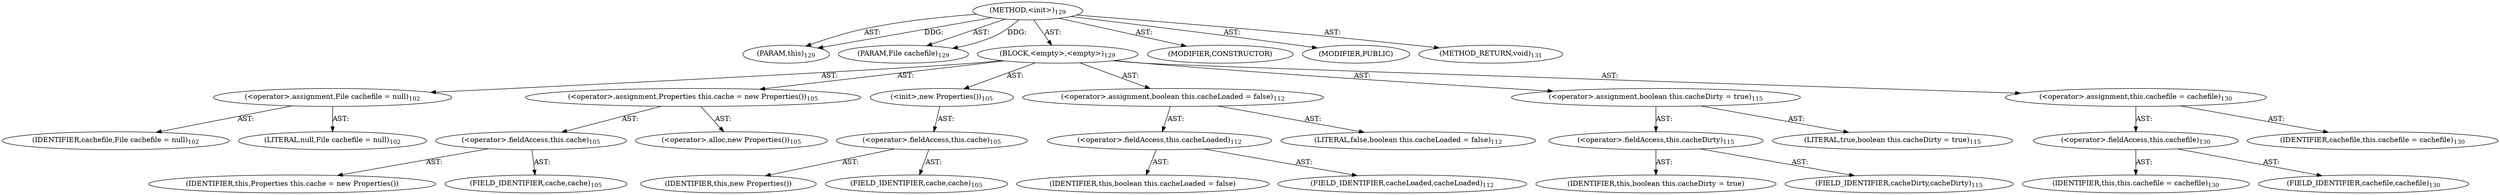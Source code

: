 digraph "&lt;init&gt;" {  
"111669149697" [label = <(METHOD,&lt;init&gt;)<SUB>129</SUB>> ]
"115964116993" [label = <(PARAM,this)<SUB>129</SUB>> ]
"115964116995" [label = <(PARAM,File cachefile)<SUB>129</SUB>> ]
"25769803777" [label = <(BLOCK,&lt;empty&gt;,&lt;empty&gt;)<SUB>129</SUB>> ]
"30064771083" [label = <(&lt;operator&gt;.assignment,File cachefile = null)<SUB>102</SUB>> ]
"68719476743" [label = <(IDENTIFIER,cachefile,File cachefile = null)<SUB>102</SUB>> ]
"90194313219" [label = <(LITERAL,null,File cachefile = null)<SUB>102</SUB>> ]
"30064771084" [label = <(&lt;operator&gt;.assignment,Properties this.cache = new Properties())<SUB>105</SUB>> ]
"30064771085" [label = <(&lt;operator&gt;.fieldAccess,this.cache)<SUB>105</SUB>> ]
"68719476744" [label = <(IDENTIFIER,this,Properties this.cache = new Properties())> ]
"55834574853" [label = <(FIELD_IDENTIFIER,cache,cache)<SUB>105</SUB>> ]
"30064771086" [label = <(&lt;operator&gt;.alloc,new Properties())<SUB>105</SUB>> ]
"30064771087" [label = <(&lt;init&gt;,new Properties())<SUB>105</SUB>> ]
"30064771088" [label = <(&lt;operator&gt;.fieldAccess,this.cache)<SUB>105</SUB>> ]
"68719476745" [label = <(IDENTIFIER,this,new Properties())> ]
"55834574854" [label = <(FIELD_IDENTIFIER,cache,cache)<SUB>105</SUB>> ]
"30064771089" [label = <(&lt;operator&gt;.assignment,boolean this.cacheLoaded = false)<SUB>112</SUB>> ]
"30064771090" [label = <(&lt;operator&gt;.fieldAccess,this.cacheLoaded)<SUB>112</SUB>> ]
"68719476746" [label = <(IDENTIFIER,this,boolean this.cacheLoaded = false)> ]
"55834574855" [label = <(FIELD_IDENTIFIER,cacheLoaded,cacheLoaded)<SUB>112</SUB>> ]
"90194313220" [label = <(LITERAL,false,boolean this.cacheLoaded = false)<SUB>112</SUB>> ]
"30064771091" [label = <(&lt;operator&gt;.assignment,boolean this.cacheDirty = true)<SUB>115</SUB>> ]
"30064771092" [label = <(&lt;operator&gt;.fieldAccess,this.cacheDirty)<SUB>115</SUB>> ]
"68719476747" [label = <(IDENTIFIER,this,boolean this.cacheDirty = true)> ]
"55834574856" [label = <(FIELD_IDENTIFIER,cacheDirty,cacheDirty)<SUB>115</SUB>> ]
"90194313221" [label = <(LITERAL,true,boolean this.cacheDirty = true)<SUB>115</SUB>> ]
"30064771093" [label = <(&lt;operator&gt;.assignment,this.cachefile = cachefile)<SUB>130</SUB>> ]
"30064771094" [label = <(&lt;operator&gt;.fieldAccess,this.cachefile)<SUB>130</SUB>> ]
"68719476737" [label = <(IDENTIFIER,this,this.cachefile = cachefile)<SUB>130</SUB>> ]
"55834574857" [label = <(FIELD_IDENTIFIER,cachefile,cachefile)<SUB>130</SUB>> ]
"68719476748" [label = <(IDENTIFIER,cachefile,this.cachefile = cachefile)<SUB>130</SUB>> ]
"133143986182" [label = <(MODIFIER,CONSTRUCTOR)> ]
"133143986183" [label = <(MODIFIER,PUBLIC)> ]
"128849018881" [label = <(METHOD_RETURN,void)<SUB>131</SUB>> ]
  "111669149697" -> "115964116993"  [ label = "AST: "] 
  "111669149697" -> "115964116995"  [ label = "AST: "] 
  "111669149697" -> "25769803777"  [ label = "AST: "] 
  "111669149697" -> "133143986182"  [ label = "AST: "] 
  "111669149697" -> "133143986183"  [ label = "AST: "] 
  "111669149697" -> "128849018881"  [ label = "AST: "] 
  "25769803777" -> "30064771083"  [ label = "AST: "] 
  "25769803777" -> "30064771084"  [ label = "AST: "] 
  "25769803777" -> "30064771087"  [ label = "AST: "] 
  "25769803777" -> "30064771089"  [ label = "AST: "] 
  "25769803777" -> "30064771091"  [ label = "AST: "] 
  "25769803777" -> "30064771093"  [ label = "AST: "] 
  "30064771083" -> "68719476743"  [ label = "AST: "] 
  "30064771083" -> "90194313219"  [ label = "AST: "] 
  "30064771084" -> "30064771085"  [ label = "AST: "] 
  "30064771084" -> "30064771086"  [ label = "AST: "] 
  "30064771085" -> "68719476744"  [ label = "AST: "] 
  "30064771085" -> "55834574853"  [ label = "AST: "] 
  "30064771087" -> "30064771088"  [ label = "AST: "] 
  "30064771088" -> "68719476745"  [ label = "AST: "] 
  "30064771088" -> "55834574854"  [ label = "AST: "] 
  "30064771089" -> "30064771090"  [ label = "AST: "] 
  "30064771089" -> "90194313220"  [ label = "AST: "] 
  "30064771090" -> "68719476746"  [ label = "AST: "] 
  "30064771090" -> "55834574855"  [ label = "AST: "] 
  "30064771091" -> "30064771092"  [ label = "AST: "] 
  "30064771091" -> "90194313221"  [ label = "AST: "] 
  "30064771092" -> "68719476747"  [ label = "AST: "] 
  "30064771092" -> "55834574856"  [ label = "AST: "] 
  "30064771093" -> "30064771094"  [ label = "AST: "] 
  "30064771093" -> "68719476748"  [ label = "AST: "] 
  "30064771094" -> "68719476737"  [ label = "AST: "] 
  "30064771094" -> "55834574857"  [ label = "AST: "] 
  "111669149697" -> "115964116993"  [ label = "DDG: "] 
  "111669149697" -> "115964116995"  [ label = "DDG: "] 
}
